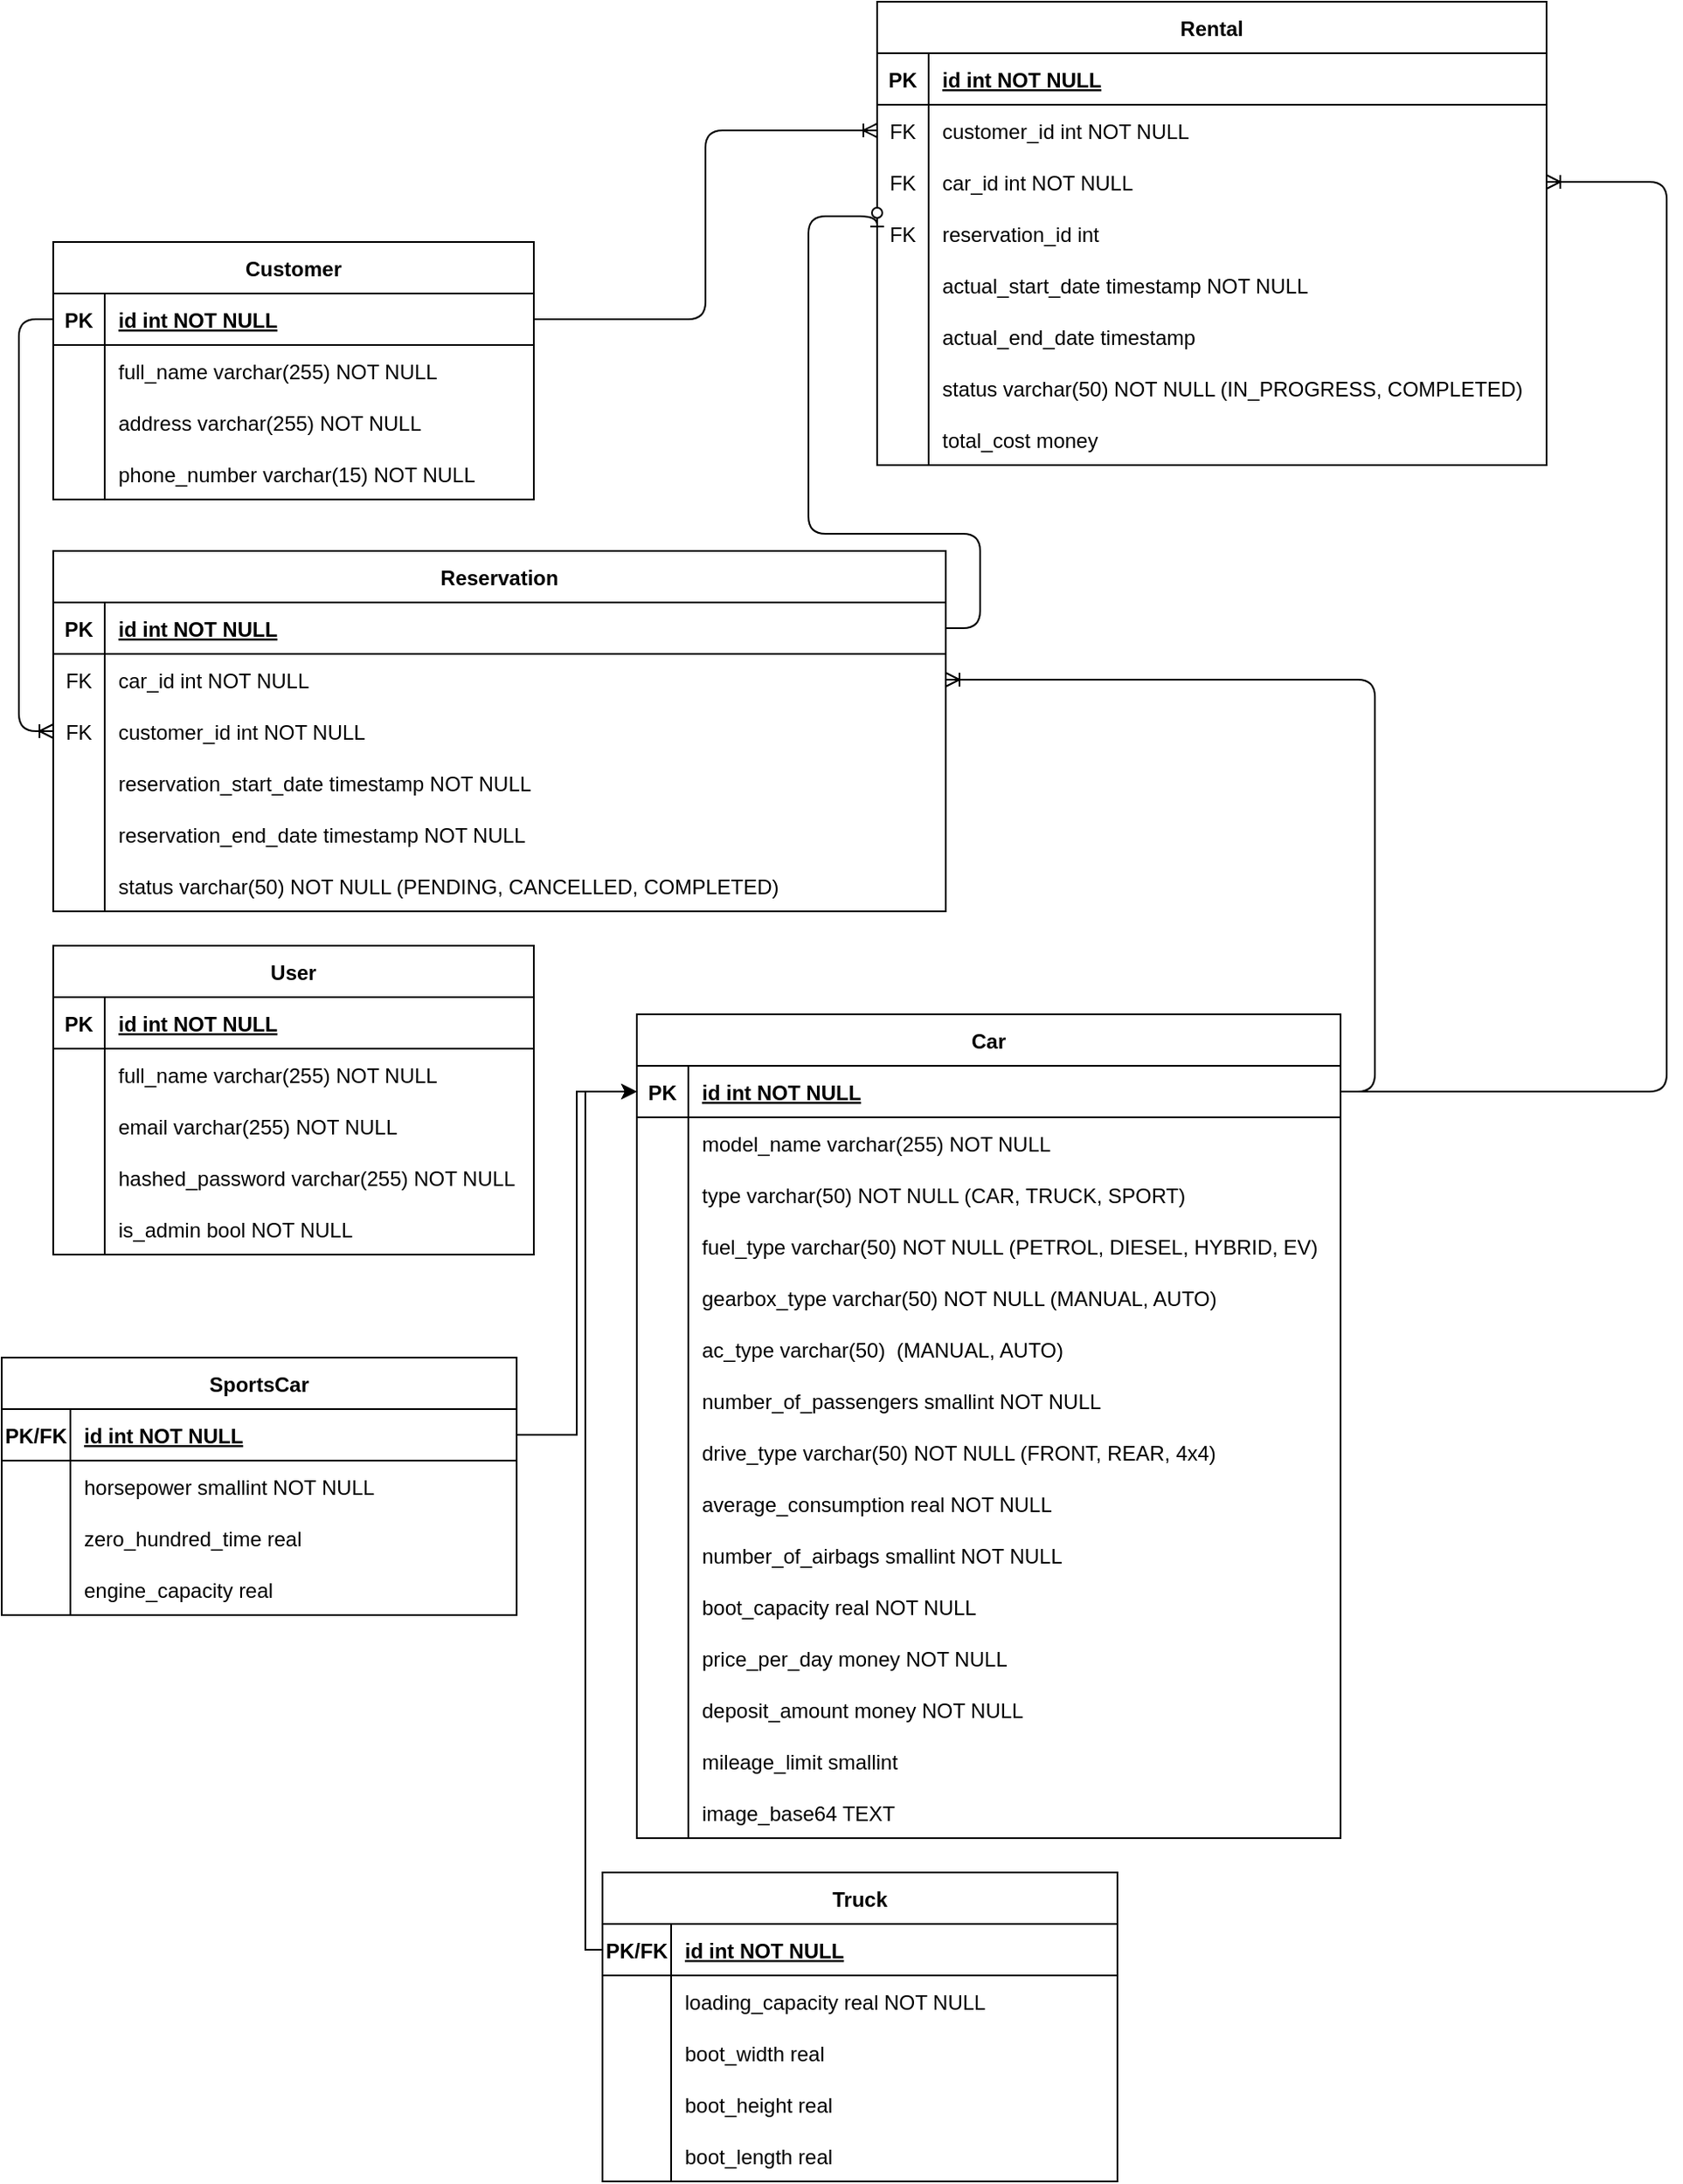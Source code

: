<mxfile version="13.9.9" type="device"><diagram id="R2lEEEUBdFMjLlhIrx00" name="Page-1"><mxGraphModel dx="1422" dy="1979" grid="1" gridSize="10" guides="1" tooltips="1" connect="1" arrows="1" fold="1" page="1" pageScale="1" pageWidth="850" pageHeight="1100" math="0" shadow="0" extFonts="Permanent Marker^https://fonts.googleapis.com/css?family=Permanent+Marker"><root><mxCell id="0"/><mxCell id="1" parent="0"/><mxCell id="C-vyLk0tnHw3VtMMgP7b-2" value="Car" style="shape=table;startSize=30;container=1;collapsible=1;childLayout=tableLayout;fixedRows=1;rowLines=0;fontStyle=1;align=center;resizeLast=1;" parent="1" vertex="1"><mxGeometry x="380" y="80" width="410" height="480" as="geometry"/></mxCell><mxCell id="C-vyLk0tnHw3VtMMgP7b-3" value="" style="shape=partialRectangle;collapsible=0;dropTarget=0;pointerEvents=0;fillColor=none;points=[[0,0.5],[1,0.5]];portConstraint=eastwest;top=0;left=0;right=0;bottom=1;" parent="C-vyLk0tnHw3VtMMgP7b-2" vertex="1"><mxGeometry y="30" width="410" height="30" as="geometry"/></mxCell><mxCell id="C-vyLk0tnHw3VtMMgP7b-4" value="PK" style="shape=partialRectangle;overflow=hidden;connectable=0;fillColor=none;top=0;left=0;bottom=0;right=0;fontStyle=1;" parent="C-vyLk0tnHw3VtMMgP7b-3" vertex="1"><mxGeometry width="30" height="30" as="geometry"/></mxCell><mxCell id="C-vyLk0tnHw3VtMMgP7b-5" value="id int NOT NULL " style="shape=partialRectangle;overflow=hidden;connectable=0;fillColor=none;top=0;left=0;bottom=0;right=0;align=left;spacingLeft=6;fontStyle=5;" parent="C-vyLk0tnHw3VtMMgP7b-3" vertex="1"><mxGeometry x="30" width="380" height="30" as="geometry"/></mxCell><mxCell id="C-vyLk0tnHw3VtMMgP7b-9" value="" style="shape=partialRectangle;collapsible=0;dropTarget=0;pointerEvents=0;fillColor=none;points=[[0,0.5],[1,0.5]];portConstraint=eastwest;top=0;left=0;right=0;bottom=0;" parent="C-vyLk0tnHw3VtMMgP7b-2" vertex="1"><mxGeometry y="60" width="410" height="30" as="geometry"/></mxCell><mxCell id="C-vyLk0tnHw3VtMMgP7b-10" value="" style="shape=partialRectangle;overflow=hidden;connectable=0;fillColor=none;top=0;left=0;bottom=0;right=0;" parent="C-vyLk0tnHw3VtMMgP7b-9" vertex="1"><mxGeometry width="30" height="30" as="geometry"/></mxCell><mxCell id="C-vyLk0tnHw3VtMMgP7b-11" value="model_name varchar(255) NOT NULL" style="shape=partialRectangle;overflow=hidden;connectable=0;fillColor=none;top=0;left=0;bottom=0;right=0;align=left;spacingLeft=6;" parent="C-vyLk0tnHw3VtMMgP7b-9" vertex="1"><mxGeometry x="30" width="380" height="30" as="geometry"/></mxCell><mxCell id="f2-Ji5tNyEcCbDbgdAHN-10" value="" style="shape=partialRectangle;collapsible=0;dropTarget=0;pointerEvents=0;fillColor=none;points=[[0,0.5],[1,0.5]];portConstraint=eastwest;top=0;left=0;right=0;bottom=0;" vertex="1" parent="C-vyLk0tnHw3VtMMgP7b-2"><mxGeometry y="90" width="410" height="30" as="geometry"/></mxCell><mxCell id="f2-Ji5tNyEcCbDbgdAHN-11" value="" style="shape=partialRectangle;overflow=hidden;connectable=0;fillColor=none;top=0;left=0;bottom=0;right=0;" vertex="1" parent="f2-Ji5tNyEcCbDbgdAHN-10"><mxGeometry width="30" height="30" as="geometry"/></mxCell><mxCell id="f2-Ji5tNyEcCbDbgdAHN-12" value="type varchar(50) NOT NULL (CAR, TRUCK, SPORT)" style="shape=partialRectangle;overflow=hidden;connectable=0;fillColor=none;top=0;left=0;bottom=0;right=0;align=left;spacingLeft=6;" vertex="1" parent="f2-Ji5tNyEcCbDbgdAHN-10"><mxGeometry x="30" width="380" height="30" as="geometry"/></mxCell><mxCell id="f2-Ji5tNyEcCbDbgdAHN-13" value="" style="shape=partialRectangle;collapsible=0;dropTarget=0;pointerEvents=0;fillColor=none;points=[[0,0.5],[1,0.5]];portConstraint=eastwest;top=0;left=0;right=0;bottom=0;" vertex="1" parent="C-vyLk0tnHw3VtMMgP7b-2"><mxGeometry y="120" width="410" height="30" as="geometry"/></mxCell><mxCell id="f2-Ji5tNyEcCbDbgdAHN-14" value="" style="shape=partialRectangle;overflow=hidden;connectable=0;fillColor=none;top=0;left=0;bottom=0;right=0;" vertex="1" parent="f2-Ji5tNyEcCbDbgdAHN-13"><mxGeometry width="30" height="30" as="geometry"/></mxCell><mxCell id="f2-Ji5tNyEcCbDbgdAHN-15" value="fuel_type varchar(50) NOT NULL (PETROL, DIESEL, HYBRID, EV)" style="shape=partialRectangle;overflow=hidden;connectable=0;fillColor=none;top=0;left=0;bottom=0;right=0;align=left;spacingLeft=6;" vertex="1" parent="f2-Ji5tNyEcCbDbgdAHN-13"><mxGeometry x="30" width="380" height="30" as="geometry"/></mxCell><mxCell id="f2-Ji5tNyEcCbDbgdAHN-16" value="" style="shape=partialRectangle;collapsible=0;dropTarget=0;pointerEvents=0;fillColor=none;points=[[0,0.5],[1,0.5]];portConstraint=eastwest;top=0;left=0;right=0;bottom=0;" vertex="1" parent="C-vyLk0tnHw3VtMMgP7b-2"><mxGeometry y="150" width="410" height="30" as="geometry"/></mxCell><mxCell id="f2-Ji5tNyEcCbDbgdAHN-17" value="" style="shape=partialRectangle;overflow=hidden;connectable=0;fillColor=none;top=0;left=0;bottom=0;right=0;" vertex="1" parent="f2-Ji5tNyEcCbDbgdAHN-16"><mxGeometry width="30" height="30" as="geometry"/></mxCell><mxCell id="f2-Ji5tNyEcCbDbgdAHN-18" value="gearbox_type varchar(50) NOT NULL (MANUAL, AUTO)" style="shape=partialRectangle;overflow=hidden;connectable=0;fillColor=none;top=0;left=0;bottom=0;right=0;align=left;spacingLeft=6;" vertex="1" parent="f2-Ji5tNyEcCbDbgdAHN-16"><mxGeometry x="30" width="380" height="30" as="geometry"/></mxCell><mxCell id="f2-Ji5tNyEcCbDbgdAHN-22" value="" style="shape=partialRectangle;collapsible=0;dropTarget=0;pointerEvents=0;fillColor=none;points=[[0,0.5],[1,0.5]];portConstraint=eastwest;top=0;left=0;right=0;bottom=0;" vertex="1" parent="C-vyLk0tnHw3VtMMgP7b-2"><mxGeometry y="180" width="410" height="30" as="geometry"/></mxCell><mxCell id="f2-Ji5tNyEcCbDbgdAHN-23" value="" style="shape=partialRectangle;overflow=hidden;connectable=0;fillColor=none;top=0;left=0;bottom=0;right=0;" vertex="1" parent="f2-Ji5tNyEcCbDbgdAHN-22"><mxGeometry width="30" height="30" as="geometry"/></mxCell><mxCell id="f2-Ji5tNyEcCbDbgdAHN-24" value="ac_type varchar(50)  (MANUAL, AUTO)" style="shape=partialRectangle;overflow=hidden;connectable=0;fillColor=none;top=0;left=0;bottom=0;right=0;align=left;spacingLeft=6;" vertex="1" parent="f2-Ji5tNyEcCbDbgdAHN-22"><mxGeometry x="30" width="380" height="30" as="geometry"/></mxCell><mxCell id="f2-Ji5tNyEcCbDbgdAHN-25" value="" style="shape=partialRectangle;collapsible=0;dropTarget=0;pointerEvents=0;fillColor=none;points=[[0,0.5],[1,0.5]];portConstraint=eastwest;top=0;left=0;right=0;bottom=0;" vertex="1" parent="C-vyLk0tnHw3VtMMgP7b-2"><mxGeometry y="210" width="410" height="30" as="geometry"/></mxCell><mxCell id="f2-Ji5tNyEcCbDbgdAHN-26" value="" style="shape=partialRectangle;overflow=hidden;connectable=0;fillColor=none;top=0;left=0;bottom=0;right=0;" vertex="1" parent="f2-Ji5tNyEcCbDbgdAHN-25"><mxGeometry width="30" height="30" as="geometry"/></mxCell><mxCell id="f2-Ji5tNyEcCbDbgdAHN-27" value="number_of_passengers smallint NOT NULL" style="shape=partialRectangle;overflow=hidden;connectable=0;fillColor=none;top=0;left=0;bottom=0;right=0;align=left;spacingLeft=6;" vertex="1" parent="f2-Ji5tNyEcCbDbgdAHN-25"><mxGeometry x="30" width="380" height="30" as="geometry"/></mxCell><mxCell id="f2-Ji5tNyEcCbDbgdAHN-28" value="" style="shape=partialRectangle;collapsible=0;dropTarget=0;pointerEvents=0;fillColor=none;points=[[0,0.5],[1,0.5]];portConstraint=eastwest;top=0;left=0;right=0;bottom=0;" vertex="1" parent="C-vyLk0tnHw3VtMMgP7b-2"><mxGeometry y="240" width="410" height="30" as="geometry"/></mxCell><mxCell id="f2-Ji5tNyEcCbDbgdAHN-29" value="" style="shape=partialRectangle;overflow=hidden;connectable=0;fillColor=none;top=0;left=0;bottom=0;right=0;" vertex="1" parent="f2-Ji5tNyEcCbDbgdAHN-28"><mxGeometry width="30" height="30" as="geometry"/></mxCell><mxCell id="f2-Ji5tNyEcCbDbgdAHN-30" value="drive_type varchar(50) NOT NULL (FRONT, REAR, 4x4) " style="shape=partialRectangle;overflow=hidden;connectable=0;fillColor=none;top=0;left=0;bottom=0;right=0;align=left;spacingLeft=6;" vertex="1" parent="f2-Ji5tNyEcCbDbgdAHN-28"><mxGeometry x="30" width="380" height="30" as="geometry"/></mxCell><mxCell id="f2-Ji5tNyEcCbDbgdAHN-31" value="" style="shape=partialRectangle;collapsible=0;dropTarget=0;pointerEvents=0;fillColor=none;points=[[0,0.5],[1,0.5]];portConstraint=eastwest;top=0;left=0;right=0;bottom=0;" vertex="1" parent="C-vyLk0tnHw3VtMMgP7b-2"><mxGeometry y="270" width="410" height="30" as="geometry"/></mxCell><mxCell id="f2-Ji5tNyEcCbDbgdAHN-32" value="" style="shape=partialRectangle;overflow=hidden;connectable=0;fillColor=none;top=0;left=0;bottom=0;right=0;" vertex="1" parent="f2-Ji5tNyEcCbDbgdAHN-31"><mxGeometry width="30" height="30" as="geometry"/></mxCell><mxCell id="f2-Ji5tNyEcCbDbgdAHN-33" value="average_consumption real NOT NULL" style="shape=partialRectangle;overflow=hidden;connectable=0;fillColor=none;top=0;left=0;bottom=0;right=0;align=left;spacingLeft=6;" vertex="1" parent="f2-Ji5tNyEcCbDbgdAHN-31"><mxGeometry x="30" width="380" height="30" as="geometry"/></mxCell><mxCell id="f2-Ji5tNyEcCbDbgdAHN-34" value="" style="shape=partialRectangle;collapsible=0;dropTarget=0;pointerEvents=0;fillColor=none;points=[[0,0.5],[1,0.5]];portConstraint=eastwest;top=0;left=0;right=0;bottom=0;" vertex="1" parent="C-vyLk0tnHw3VtMMgP7b-2"><mxGeometry y="300" width="410" height="30" as="geometry"/></mxCell><mxCell id="f2-Ji5tNyEcCbDbgdAHN-35" value="" style="shape=partialRectangle;overflow=hidden;connectable=0;fillColor=none;top=0;left=0;bottom=0;right=0;" vertex="1" parent="f2-Ji5tNyEcCbDbgdAHN-34"><mxGeometry width="30" height="30" as="geometry"/></mxCell><mxCell id="f2-Ji5tNyEcCbDbgdAHN-36" value="number_of_airbags smallint NOT NULL" style="shape=partialRectangle;overflow=hidden;connectable=0;fillColor=none;top=0;left=0;bottom=0;right=0;align=left;spacingLeft=6;" vertex="1" parent="f2-Ji5tNyEcCbDbgdAHN-34"><mxGeometry x="30" width="380" height="30" as="geometry"/></mxCell><mxCell id="f2-Ji5tNyEcCbDbgdAHN-37" value="" style="shape=partialRectangle;collapsible=0;dropTarget=0;pointerEvents=0;fillColor=none;points=[[0,0.5],[1,0.5]];portConstraint=eastwest;top=0;left=0;right=0;bottom=0;" vertex="1" parent="C-vyLk0tnHw3VtMMgP7b-2"><mxGeometry y="330" width="410" height="30" as="geometry"/></mxCell><mxCell id="f2-Ji5tNyEcCbDbgdAHN-38" value="" style="shape=partialRectangle;overflow=hidden;connectable=0;fillColor=none;top=0;left=0;bottom=0;right=0;" vertex="1" parent="f2-Ji5tNyEcCbDbgdAHN-37"><mxGeometry width="30" height="30" as="geometry"/></mxCell><mxCell id="f2-Ji5tNyEcCbDbgdAHN-39" value="boot_capacity real NOT NULL" style="shape=partialRectangle;overflow=hidden;connectable=0;fillColor=none;top=0;left=0;bottom=0;right=0;align=left;spacingLeft=6;" vertex="1" parent="f2-Ji5tNyEcCbDbgdAHN-37"><mxGeometry x="30" width="380" height="30" as="geometry"/></mxCell><mxCell id="f2-Ji5tNyEcCbDbgdAHN-40" value="" style="shape=partialRectangle;collapsible=0;dropTarget=0;pointerEvents=0;fillColor=none;points=[[0,0.5],[1,0.5]];portConstraint=eastwest;top=0;left=0;right=0;bottom=0;" vertex="1" parent="C-vyLk0tnHw3VtMMgP7b-2"><mxGeometry y="360" width="410" height="30" as="geometry"/></mxCell><mxCell id="f2-Ji5tNyEcCbDbgdAHN-41" value="" style="shape=partialRectangle;overflow=hidden;connectable=0;fillColor=none;top=0;left=0;bottom=0;right=0;" vertex="1" parent="f2-Ji5tNyEcCbDbgdAHN-40"><mxGeometry width="30" height="30" as="geometry"/></mxCell><mxCell id="f2-Ji5tNyEcCbDbgdAHN-42" value="price_per_day money NOT NULL" style="shape=partialRectangle;overflow=hidden;connectable=0;fillColor=none;top=0;left=0;bottom=0;right=0;align=left;spacingLeft=6;" vertex="1" parent="f2-Ji5tNyEcCbDbgdAHN-40"><mxGeometry x="30" width="380" height="30" as="geometry"/></mxCell><mxCell id="f2-Ji5tNyEcCbDbgdAHN-43" value="" style="shape=partialRectangle;collapsible=0;dropTarget=0;pointerEvents=0;fillColor=none;points=[[0,0.5],[1,0.5]];portConstraint=eastwest;top=0;left=0;right=0;bottom=0;" vertex="1" parent="C-vyLk0tnHw3VtMMgP7b-2"><mxGeometry y="390" width="410" height="30" as="geometry"/></mxCell><mxCell id="f2-Ji5tNyEcCbDbgdAHN-44" value="" style="shape=partialRectangle;overflow=hidden;connectable=0;fillColor=none;top=0;left=0;bottom=0;right=0;" vertex="1" parent="f2-Ji5tNyEcCbDbgdAHN-43"><mxGeometry width="30" height="30" as="geometry"/></mxCell><mxCell id="f2-Ji5tNyEcCbDbgdAHN-45" value="deposit_amount money NOT NULL" style="shape=partialRectangle;overflow=hidden;connectable=0;fillColor=none;top=0;left=0;bottom=0;right=0;align=left;spacingLeft=6;" vertex="1" parent="f2-Ji5tNyEcCbDbgdAHN-43"><mxGeometry x="30" width="380" height="30" as="geometry"/></mxCell><mxCell id="f2-Ji5tNyEcCbDbgdAHN-46" value="" style="shape=partialRectangle;collapsible=0;dropTarget=0;pointerEvents=0;fillColor=none;points=[[0,0.5],[1,0.5]];portConstraint=eastwest;top=0;left=0;right=0;bottom=0;" vertex="1" parent="C-vyLk0tnHw3VtMMgP7b-2"><mxGeometry y="420" width="410" height="30" as="geometry"/></mxCell><mxCell id="f2-Ji5tNyEcCbDbgdAHN-47" value="" style="shape=partialRectangle;overflow=hidden;connectable=0;fillColor=none;top=0;left=0;bottom=0;right=0;" vertex="1" parent="f2-Ji5tNyEcCbDbgdAHN-46"><mxGeometry width="30" height="30" as="geometry"/></mxCell><mxCell id="f2-Ji5tNyEcCbDbgdAHN-48" value="mileage_limit smallint" style="shape=partialRectangle;overflow=hidden;connectable=0;fillColor=none;top=0;left=0;bottom=0;right=0;align=left;spacingLeft=6;" vertex="1" parent="f2-Ji5tNyEcCbDbgdAHN-46"><mxGeometry x="30" width="380" height="30" as="geometry"/></mxCell><mxCell id="f2-Ji5tNyEcCbDbgdAHN-49" value="" style="shape=partialRectangle;collapsible=0;dropTarget=0;pointerEvents=0;fillColor=none;points=[[0,0.5],[1,0.5]];portConstraint=eastwest;top=0;left=0;right=0;bottom=0;" vertex="1" parent="C-vyLk0tnHw3VtMMgP7b-2"><mxGeometry y="450" width="410" height="30" as="geometry"/></mxCell><mxCell id="f2-Ji5tNyEcCbDbgdAHN-50" value="" style="shape=partialRectangle;overflow=hidden;connectable=0;fillColor=none;top=0;left=0;bottom=0;right=0;" vertex="1" parent="f2-Ji5tNyEcCbDbgdAHN-49"><mxGeometry width="30" height="30" as="geometry"/></mxCell><mxCell id="f2-Ji5tNyEcCbDbgdAHN-51" value="image_base64 TEXT" style="shape=partialRectangle;overflow=hidden;connectable=0;fillColor=none;top=0;left=0;bottom=0;right=0;align=left;spacingLeft=6;" vertex="1" parent="f2-Ji5tNyEcCbDbgdAHN-49"><mxGeometry x="30" width="380" height="30" as="geometry"/></mxCell><mxCell id="C-vyLk0tnHw3VtMMgP7b-23" value="User" style="shape=table;startSize=30;container=1;collapsible=1;childLayout=tableLayout;fixedRows=1;rowLines=0;fontStyle=1;align=center;resizeLast=1;" parent="1" vertex="1"><mxGeometry x="40" y="40" width="280" height="180" as="geometry"/></mxCell><mxCell id="C-vyLk0tnHw3VtMMgP7b-24" value="" style="shape=partialRectangle;collapsible=0;dropTarget=0;pointerEvents=0;fillColor=none;points=[[0,0.5],[1,0.5]];portConstraint=eastwest;top=0;left=0;right=0;bottom=1;" parent="C-vyLk0tnHw3VtMMgP7b-23" vertex="1"><mxGeometry y="30" width="280" height="30" as="geometry"/></mxCell><mxCell id="C-vyLk0tnHw3VtMMgP7b-25" value="PK" style="shape=partialRectangle;overflow=hidden;connectable=0;fillColor=none;top=0;left=0;bottom=0;right=0;fontStyle=1;" parent="C-vyLk0tnHw3VtMMgP7b-24" vertex="1"><mxGeometry width="30" height="30" as="geometry"/></mxCell><mxCell id="C-vyLk0tnHw3VtMMgP7b-26" value="id int NOT NULL " style="shape=partialRectangle;overflow=hidden;connectable=0;fillColor=none;top=0;left=0;bottom=0;right=0;align=left;spacingLeft=6;fontStyle=5;" parent="C-vyLk0tnHw3VtMMgP7b-24" vertex="1"><mxGeometry x="30" width="250" height="30" as="geometry"/></mxCell><mxCell id="C-vyLk0tnHw3VtMMgP7b-27" value="" style="shape=partialRectangle;collapsible=0;dropTarget=0;pointerEvents=0;fillColor=none;points=[[0,0.5],[1,0.5]];portConstraint=eastwest;top=0;left=0;right=0;bottom=0;" parent="C-vyLk0tnHw3VtMMgP7b-23" vertex="1"><mxGeometry y="60" width="280" height="30" as="geometry"/></mxCell><mxCell id="C-vyLk0tnHw3VtMMgP7b-28" value="" style="shape=partialRectangle;overflow=hidden;connectable=0;fillColor=none;top=0;left=0;bottom=0;right=0;" parent="C-vyLk0tnHw3VtMMgP7b-27" vertex="1"><mxGeometry width="30" height="30" as="geometry"/></mxCell><mxCell id="C-vyLk0tnHw3VtMMgP7b-29" value="full_name varchar(255) NOT NULL" style="shape=partialRectangle;overflow=hidden;connectable=0;fillColor=none;top=0;left=0;bottom=0;right=0;align=left;spacingLeft=6;" parent="C-vyLk0tnHw3VtMMgP7b-27" vertex="1"><mxGeometry x="30" width="250" height="30" as="geometry"/></mxCell><mxCell id="f2-Ji5tNyEcCbDbgdAHN-1" value="" style="shape=partialRectangle;collapsible=0;dropTarget=0;pointerEvents=0;fillColor=none;points=[[0,0.5],[1,0.5]];portConstraint=eastwest;top=0;left=0;right=0;bottom=0;" vertex="1" parent="C-vyLk0tnHw3VtMMgP7b-23"><mxGeometry y="90" width="280" height="30" as="geometry"/></mxCell><mxCell id="f2-Ji5tNyEcCbDbgdAHN-2" value="" style="shape=partialRectangle;overflow=hidden;connectable=0;fillColor=none;top=0;left=0;bottom=0;right=0;" vertex="1" parent="f2-Ji5tNyEcCbDbgdAHN-1"><mxGeometry width="30" height="30" as="geometry"/></mxCell><mxCell id="f2-Ji5tNyEcCbDbgdAHN-3" value="email varchar(255) NOT NULL" style="shape=partialRectangle;overflow=hidden;connectable=0;fillColor=none;top=0;left=0;bottom=0;right=0;align=left;spacingLeft=6;" vertex="1" parent="f2-Ji5tNyEcCbDbgdAHN-1"><mxGeometry x="30" width="250" height="30" as="geometry"/></mxCell><mxCell id="f2-Ji5tNyEcCbDbgdAHN-4" value="" style="shape=partialRectangle;collapsible=0;dropTarget=0;pointerEvents=0;fillColor=none;points=[[0,0.5],[1,0.5]];portConstraint=eastwest;top=0;left=0;right=0;bottom=0;" vertex="1" parent="C-vyLk0tnHw3VtMMgP7b-23"><mxGeometry y="120" width="280" height="30" as="geometry"/></mxCell><mxCell id="f2-Ji5tNyEcCbDbgdAHN-5" value="" style="shape=partialRectangle;overflow=hidden;connectable=0;fillColor=none;top=0;left=0;bottom=0;right=0;" vertex="1" parent="f2-Ji5tNyEcCbDbgdAHN-4"><mxGeometry width="30" height="30" as="geometry"/></mxCell><mxCell id="f2-Ji5tNyEcCbDbgdAHN-6" value="hashed_password varchar(255) NOT NULL" style="shape=partialRectangle;overflow=hidden;connectable=0;fillColor=none;top=0;left=0;bottom=0;right=0;align=left;spacingLeft=6;" vertex="1" parent="f2-Ji5tNyEcCbDbgdAHN-4"><mxGeometry x="30" width="250" height="30" as="geometry"/></mxCell><mxCell id="f2-Ji5tNyEcCbDbgdAHN-7" value="" style="shape=partialRectangle;collapsible=0;dropTarget=0;pointerEvents=0;fillColor=none;points=[[0,0.5],[1,0.5]];portConstraint=eastwest;top=0;left=0;right=0;bottom=0;" vertex="1" parent="C-vyLk0tnHw3VtMMgP7b-23"><mxGeometry y="150" width="280" height="30" as="geometry"/></mxCell><mxCell id="f2-Ji5tNyEcCbDbgdAHN-8" value="" style="shape=partialRectangle;overflow=hidden;connectable=0;fillColor=none;top=0;left=0;bottom=0;right=0;" vertex="1" parent="f2-Ji5tNyEcCbDbgdAHN-7"><mxGeometry width="30" height="30" as="geometry"/></mxCell><mxCell id="f2-Ji5tNyEcCbDbgdAHN-9" value="is_admin bool NOT NULL" style="shape=partialRectangle;overflow=hidden;connectable=0;fillColor=none;top=0;left=0;bottom=0;right=0;align=left;spacingLeft=6;" vertex="1" parent="f2-Ji5tNyEcCbDbgdAHN-7"><mxGeometry x="30" width="250" height="30" as="geometry"/></mxCell><mxCell id="f2-Ji5tNyEcCbDbgdAHN-55" value="Truck" style="shape=table;startSize=30;container=1;collapsible=1;childLayout=tableLayout;fixedRows=1;rowLines=0;fontStyle=1;align=center;resizeLast=1;" vertex="1" parent="1"><mxGeometry x="360" y="580" width="300" height="180" as="geometry"/></mxCell><mxCell id="f2-Ji5tNyEcCbDbgdAHN-56" value="" style="shape=partialRectangle;collapsible=0;dropTarget=0;pointerEvents=0;fillColor=none;points=[[0,0.5],[1,0.5]];portConstraint=eastwest;top=0;left=0;right=0;bottom=1;" vertex="1" parent="f2-Ji5tNyEcCbDbgdAHN-55"><mxGeometry y="30" width="300" height="30" as="geometry"/></mxCell><mxCell id="f2-Ji5tNyEcCbDbgdAHN-57" value="PK/FK" style="shape=partialRectangle;overflow=hidden;connectable=0;fillColor=none;top=0;left=0;bottom=0;right=0;fontStyle=1;" vertex="1" parent="f2-Ji5tNyEcCbDbgdAHN-56"><mxGeometry width="40" height="30" as="geometry"/></mxCell><mxCell id="f2-Ji5tNyEcCbDbgdAHN-58" value="id int NOT NULL " style="shape=partialRectangle;overflow=hidden;connectable=0;fillColor=none;top=0;left=0;bottom=0;right=0;align=left;spacingLeft=6;fontStyle=5;" vertex="1" parent="f2-Ji5tNyEcCbDbgdAHN-56"><mxGeometry x="40" width="260" height="30" as="geometry"/></mxCell><mxCell id="f2-Ji5tNyEcCbDbgdAHN-59" value="" style="shape=partialRectangle;collapsible=0;dropTarget=0;pointerEvents=0;fillColor=none;points=[[0,0.5],[1,0.5]];portConstraint=eastwest;top=0;left=0;right=0;bottom=0;" vertex="1" parent="f2-Ji5tNyEcCbDbgdAHN-55"><mxGeometry y="60" width="300" height="30" as="geometry"/></mxCell><mxCell id="f2-Ji5tNyEcCbDbgdAHN-60" value="" style="shape=partialRectangle;overflow=hidden;connectable=0;fillColor=none;top=0;left=0;bottom=0;right=0;" vertex="1" parent="f2-Ji5tNyEcCbDbgdAHN-59"><mxGeometry width="40" height="30" as="geometry"/></mxCell><mxCell id="f2-Ji5tNyEcCbDbgdAHN-61" value="" style="shape=partialRectangle;overflow=hidden;connectable=0;fillColor=none;top=0;left=0;bottom=0;right=0;align=left;spacingLeft=6;" vertex="1" parent="f2-Ji5tNyEcCbDbgdAHN-59"><mxGeometry x="40" width="260" height="30" as="geometry"/></mxCell><mxCell id="f2-Ji5tNyEcCbDbgdAHN-62" value="" style="shape=partialRectangle;collapsible=0;dropTarget=0;pointerEvents=0;fillColor=none;points=[[0,0.5],[1,0.5]];portConstraint=eastwest;top=0;left=0;right=0;bottom=0;" vertex="1" parent="f2-Ji5tNyEcCbDbgdAHN-55"><mxGeometry y="90" width="300" height="30" as="geometry"/></mxCell><mxCell id="f2-Ji5tNyEcCbDbgdAHN-63" value="" style="shape=partialRectangle;overflow=hidden;connectable=0;fillColor=none;top=0;left=0;bottom=0;right=0;" vertex="1" parent="f2-Ji5tNyEcCbDbgdAHN-62"><mxGeometry width="40" height="30" as="geometry"/></mxCell><mxCell id="f2-Ji5tNyEcCbDbgdAHN-64" value="boot_width real" style="shape=partialRectangle;overflow=hidden;connectable=0;fillColor=none;top=0;left=0;bottom=0;right=0;align=left;spacingLeft=6;" vertex="1" parent="f2-Ji5tNyEcCbDbgdAHN-62"><mxGeometry x="40" width="260" height="30" as="geometry"/></mxCell><mxCell id="f2-Ji5tNyEcCbDbgdAHN-65" value="" style="shape=partialRectangle;collapsible=0;dropTarget=0;pointerEvents=0;fillColor=none;points=[[0,0.5],[1,0.5]];portConstraint=eastwest;top=0;left=0;right=0;bottom=0;" vertex="1" parent="f2-Ji5tNyEcCbDbgdAHN-55"><mxGeometry y="120" width="300" height="30" as="geometry"/></mxCell><mxCell id="f2-Ji5tNyEcCbDbgdAHN-66" value="" style="shape=partialRectangle;overflow=hidden;connectable=0;fillColor=none;top=0;left=0;bottom=0;right=0;" vertex="1" parent="f2-Ji5tNyEcCbDbgdAHN-65"><mxGeometry width="40" height="30" as="geometry"/></mxCell><mxCell id="f2-Ji5tNyEcCbDbgdAHN-67" value="boot_height real" style="shape=partialRectangle;overflow=hidden;connectable=0;fillColor=none;top=0;left=0;bottom=0;right=0;align=left;spacingLeft=6;" vertex="1" parent="f2-Ji5tNyEcCbDbgdAHN-65"><mxGeometry x="40" width="260" height="30" as="geometry"/></mxCell><mxCell id="f2-Ji5tNyEcCbDbgdAHN-68" value="" style="shape=partialRectangle;collapsible=0;dropTarget=0;pointerEvents=0;fillColor=none;points=[[0,0.5],[1,0.5]];portConstraint=eastwest;top=0;left=0;right=0;bottom=0;" vertex="1" parent="f2-Ji5tNyEcCbDbgdAHN-55"><mxGeometry y="150" width="300" height="30" as="geometry"/></mxCell><mxCell id="f2-Ji5tNyEcCbDbgdAHN-69" value="" style="shape=partialRectangle;overflow=hidden;connectable=0;fillColor=none;top=0;left=0;bottom=0;right=0;" vertex="1" parent="f2-Ji5tNyEcCbDbgdAHN-68"><mxGeometry width="40" height="30" as="geometry"/></mxCell><mxCell id="f2-Ji5tNyEcCbDbgdAHN-70" value="boot_length real" style="shape=partialRectangle;overflow=hidden;connectable=0;fillColor=none;top=0;left=0;bottom=0;right=0;align=left;spacingLeft=6;" vertex="1" parent="f2-Ji5tNyEcCbDbgdAHN-68"><mxGeometry x="40" width="260" height="30" as="geometry"/></mxCell><mxCell id="f2-Ji5tNyEcCbDbgdAHN-71" value="loading_capacity real NOT NULL" style="shape=partialRectangle;overflow=hidden;connectable=0;fillColor=none;top=0;left=0;bottom=0;right=0;align=left;spacingLeft=6;" vertex="1" parent="1"><mxGeometry x="400" y="640" width="260" height="30" as="geometry"/></mxCell><mxCell id="f2-Ji5tNyEcCbDbgdAHN-72" style="rounded=0;orthogonalLoop=1;jettySize=auto;html=1;entryX=0;entryY=0.5;entryDx=0;entryDy=0;edgeStyle=elbowEdgeStyle;" edge="1" parent="1" source="f2-Ji5tNyEcCbDbgdAHN-56" target="C-vyLk0tnHw3VtMMgP7b-3"><mxGeometry relative="1" as="geometry"><Array as="points"><mxPoint x="350" y="370"/></Array></mxGeometry></mxCell><mxCell id="f2-Ji5tNyEcCbDbgdAHN-73" value="SportsCar" style="shape=table;startSize=30;container=1;collapsible=1;childLayout=tableLayout;fixedRows=1;rowLines=0;fontStyle=1;align=center;resizeLast=1;" vertex="1" parent="1"><mxGeometry x="10" y="280" width="300" height="150" as="geometry"/></mxCell><mxCell id="f2-Ji5tNyEcCbDbgdAHN-74" value="" style="shape=partialRectangle;collapsible=0;dropTarget=0;pointerEvents=0;fillColor=none;points=[[0,0.5],[1,0.5]];portConstraint=eastwest;top=0;left=0;right=0;bottom=1;" vertex="1" parent="f2-Ji5tNyEcCbDbgdAHN-73"><mxGeometry y="30" width="300" height="30" as="geometry"/></mxCell><mxCell id="f2-Ji5tNyEcCbDbgdAHN-75" value="PK/FK" style="shape=partialRectangle;overflow=hidden;connectable=0;fillColor=none;top=0;left=0;bottom=0;right=0;fontStyle=1;" vertex="1" parent="f2-Ji5tNyEcCbDbgdAHN-74"><mxGeometry width="40" height="30" as="geometry"/></mxCell><mxCell id="f2-Ji5tNyEcCbDbgdAHN-76" value="id int NOT NULL " style="shape=partialRectangle;overflow=hidden;connectable=0;fillColor=none;top=0;left=0;bottom=0;right=0;align=left;spacingLeft=6;fontStyle=5;" vertex="1" parent="f2-Ji5tNyEcCbDbgdAHN-74"><mxGeometry x="40" width="260" height="30" as="geometry"/></mxCell><mxCell id="f2-Ji5tNyEcCbDbgdAHN-80" value="" style="shape=partialRectangle;collapsible=0;dropTarget=0;pointerEvents=0;fillColor=none;points=[[0,0.5],[1,0.5]];portConstraint=eastwest;top=0;left=0;right=0;bottom=0;" vertex="1" parent="f2-Ji5tNyEcCbDbgdAHN-73"><mxGeometry y="60" width="300" height="30" as="geometry"/></mxCell><mxCell id="f2-Ji5tNyEcCbDbgdAHN-81" value="" style="shape=partialRectangle;overflow=hidden;connectable=0;fillColor=none;top=0;left=0;bottom=0;right=0;" vertex="1" parent="f2-Ji5tNyEcCbDbgdAHN-80"><mxGeometry width="40" height="30" as="geometry"/></mxCell><mxCell id="f2-Ji5tNyEcCbDbgdAHN-82" value="horsepower smallint NOT NULL" style="shape=partialRectangle;overflow=hidden;connectable=0;fillColor=none;top=0;left=0;bottom=0;right=0;align=left;spacingLeft=6;" vertex="1" parent="f2-Ji5tNyEcCbDbgdAHN-80"><mxGeometry x="40" width="260" height="30" as="geometry"/></mxCell><mxCell id="f2-Ji5tNyEcCbDbgdAHN-86" value="" style="shape=partialRectangle;collapsible=0;dropTarget=0;pointerEvents=0;fillColor=none;points=[[0,0.5],[1,0.5]];portConstraint=eastwest;top=0;left=0;right=0;bottom=0;" vertex="1" parent="f2-Ji5tNyEcCbDbgdAHN-73"><mxGeometry y="90" width="300" height="30" as="geometry"/></mxCell><mxCell id="f2-Ji5tNyEcCbDbgdAHN-87" value="" style="shape=partialRectangle;overflow=hidden;connectable=0;fillColor=none;top=0;left=0;bottom=0;right=0;" vertex="1" parent="f2-Ji5tNyEcCbDbgdAHN-86"><mxGeometry width="40" height="30" as="geometry"/></mxCell><mxCell id="f2-Ji5tNyEcCbDbgdAHN-88" value="zero_hundred_time real" style="shape=partialRectangle;overflow=hidden;connectable=0;fillColor=none;top=0;left=0;bottom=0;right=0;align=left;spacingLeft=6;" vertex="1" parent="f2-Ji5tNyEcCbDbgdAHN-86"><mxGeometry x="40" width="260" height="30" as="geometry"/></mxCell><mxCell id="f2-Ji5tNyEcCbDbgdAHN-90" value="" style="shape=partialRectangle;collapsible=0;dropTarget=0;pointerEvents=0;fillColor=none;points=[[0,0.5],[1,0.5]];portConstraint=eastwest;top=0;left=0;right=0;bottom=0;" vertex="1" parent="f2-Ji5tNyEcCbDbgdAHN-73"><mxGeometry y="120" width="300" height="30" as="geometry"/></mxCell><mxCell id="f2-Ji5tNyEcCbDbgdAHN-91" value="" style="shape=partialRectangle;overflow=hidden;connectable=0;fillColor=none;top=0;left=0;bottom=0;right=0;" vertex="1" parent="f2-Ji5tNyEcCbDbgdAHN-90"><mxGeometry width="40" height="30" as="geometry"/></mxCell><mxCell id="f2-Ji5tNyEcCbDbgdAHN-92" value="engine_capacity real" style="shape=partialRectangle;overflow=hidden;connectable=0;fillColor=none;top=0;left=0;bottom=0;right=0;align=left;spacingLeft=6;" vertex="1" parent="f2-Ji5tNyEcCbDbgdAHN-90"><mxGeometry x="40" width="260" height="30" as="geometry"/></mxCell><mxCell id="f2-Ji5tNyEcCbDbgdAHN-89" style="edgeStyle=elbowEdgeStyle;rounded=0;orthogonalLoop=1;jettySize=auto;html=1;entryX=0;entryY=0.5;entryDx=0;entryDy=0;" edge="1" parent="1" source="f2-Ji5tNyEcCbDbgdAHN-74" target="C-vyLk0tnHw3VtMMgP7b-3"><mxGeometry relative="1" as="geometry"/></mxCell><mxCell id="f2-Ji5tNyEcCbDbgdAHN-93" value="Reservation" style="shape=table;startSize=30;container=1;collapsible=1;childLayout=tableLayout;fixedRows=1;rowLines=0;fontStyle=1;align=center;resizeLast=1;" vertex="1" parent="1"><mxGeometry x="40" y="-190" width="520" height="210" as="geometry"/></mxCell><mxCell id="f2-Ji5tNyEcCbDbgdAHN-94" value="" style="shape=partialRectangle;collapsible=0;dropTarget=0;pointerEvents=0;fillColor=none;points=[[0,0.5],[1,0.5]];portConstraint=eastwest;top=0;left=0;right=0;bottom=1;" vertex="1" parent="f2-Ji5tNyEcCbDbgdAHN-93"><mxGeometry y="30" width="520" height="30" as="geometry"/></mxCell><mxCell id="f2-Ji5tNyEcCbDbgdAHN-95" value="PK" style="shape=partialRectangle;overflow=hidden;connectable=0;fillColor=none;top=0;left=0;bottom=0;right=0;fontStyle=1;" vertex="1" parent="f2-Ji5tNyEcCbDbgdAHN-94"><mxGeometry width="30" height="30" as="geometry"/></mxCell><mxCell id="f2-Ji5tNyEcCbDbgdAHN-96" value="id int NOT NULL " style="shape=partialRectangle;overflow=hidden;connectable=0;fillColor=none;top=0;left=0;bottom=0;right=0;align=left;spacingLeft=6;fontStyle=5;" vertex="1" parent="f2-Ji5tNyEcCbDbgdAHN-94"><mxGeometry x="30" width="490" height="30" as="geometry"/></mxCell><mxCell id="f2-Ji5tNyEcCbDbgdAHN-100" value="" style="shape=partialRectangle;collapsible=0;dropTarget=0;pointerEvents=0;fillColor=none;points=[[0,0.5],[1,0.5]];portConstraint=eastwest;top=0;left=0;right=0;bottom=0;" vertex="1" parent="f2-Ji5tNyEcCbDbgdAHN-93"><mxGeometry y="60" width="520" height="30" as="geometry"/></mxCell><mxCell id="f2-Ji5tNyEcCbDbgdAHN-101" value="FK" style="shape=partialRectangle;overflow=hidden;connectable=0;fillColor=none;top=0;left=0;bottom=0;right=0;" vertex="1" parent="f2-Ji5tNyEcCbDbgdAHN-100"><mxGeometry width="30" height="30" as="geometry"/></mxCell><mxCell id="f2-Ji5tNyEcCbDbgdAHN-102" value="car_id int NOT NULL" style="shape=partialRectangle;overflow=hidden;connectable=0;fillColor=none;top=0;left=0;bottom=0;right=0;align=left;spacingLeft=6;" vertex="1" parent="f2-Ji5tNyEcCbDbgdAHN-100"><mxGeometry x="30" width="490" height="30" as="geometry"/></mxCell><mxCell id="f2-Ji5tNyEcCbDbgdAHN-134" value="" style="shape=partialRectangle;collapsible=0;dropTarget=0;pointerEvents=0;fillColor=none;points=[[0,0.5],[1,0.5]];portConstraint=eastwest;top=0;left=0;right=0;bottom=0;" vertex="1" parent="f2-Ji5tNyEcCbDbgdAHN-93"><mxGeometry y="90" width="520" height="30" as="geometry"/></mxCell><mxCell id="f2-Ji5tNyEcCbDbgdAHN-135" value="FK" style="shape=partialRectangle;overflow=hidden;connectable=0;fillColor=none;top=0;left=0;bottom=0;right=0;" vertex="1" parent="f2-Ji5tNyEcCbDbgdAHN-134"><mxGeometry width="30" height="30" as="geometry"/></mxCell><mxCell id="f2-Ji5tNyEcCbDbgdAHN-136" value="customer_id int NOT NULL" style="shape=partialRectangle;overflow=hidden;connectable=0;fillColor=none;top=0;left=0;bottom=0;right=0;align=left;spacingLeft=6;" vertex="1" parent="f2-Ji5tNyEcCbDbgdAHN-134"><mxGeometry x="30" width="490" height="30" as="geometry"/></mxCell><mxCell id="f2-Ji5tNyEcCbDbgdAHN-97" value="" style="shape=partialRectangle;collapsible=0;dropTarget=0;pointerEvents=0;fillColor=none;points=[[0,0.5],[1,0.5]];portConstraint=eastwest;top=0;left=0;right=0;bottom=0;" vertex="1" parent="f2-Ji5tNyEcCbDbgdAHN-93"><mxGeometry y="120" width="520" height="30" as="geometry"/></mxCell><mxCell id="f2-Ji5tNyEcCbDbgdAHN-98" value="" style="shape=partialRectangle;overflow=hidden;connectable=0;fillColor=none;top=0;left=0;bottom=0;right=0;" vertex="1" parent="f2-Ji5tNyEcCbDbgdAHN-97"><mxGeometry width="30" height="30" as="geometry"/></mxCell><mxCell id="f2-Ji5tNyEcCbDbgdAHN-99" value="reservation_start_date timestamp NOT NULL" style="shape=partialRectangle;overflow=hidden;connectable=0;fillColor=none;top=0;left=0;bottom=0;right=0;align=left;spacingLeft=6;" vertex="1" parent="f2-Ji5tNyEcCbDbgdAHN-97"><mxGeometry x="30" width="490" height="30" as="geometry"/></mxCell><mxCell id="f2-Ji5tNyEcCbDbgdAHN-112" value="" style="shape=partialRectangle;collapsible=0;dropTarget=0;pointerEvents=0;fillColor=none;points=[[0,0.5],[1,0.5]];portConstraint=eastwest;top=0;left=0;right=0;bottom=0;" vertex="1" parent="f2-Ji5tNyEcCbDbgdAHN-93"><mxGeometry y="150" width="520" height="30" as="geometry"/></mxCell><mxCell id="f2-Ji5tNyEcCbDbgdAHN-113" value="" style="shape=partialRectangle;overflow=hidden;connectable=0;fillColor=none;top=0;left=0;bottom=0;right=0;" vertex="1" parent="f2-Ji5tNyEcCbDbgdAHN-112"><mxGeometry width="30" height="30" as="geometry"/></mxCell><mxCell id="f2-Ji5tNyEcCbDbgdAHN-114" value="reservation_end_date timestamp NOT NULL" style="shape=partialRectangle;overflow=hidden;connectable=0;fillColor=none;top=0;left=0;bottom=0;right=0;align=left;spacingLeft=6;" vertex="1" parent="f2-Ji5tNyEcCbDbgdAHN-112"><mxGeometry x="30" width="490" height="30" as="geometry"/></mxCell><mxCell id="f2-Ji5tNyEcCbDbgdAHN-103" value="" style="shape=partialRectangle;collapsible=0;dropTarget=0;pointerEvents=0;fillColor=none;points=[[0,0.5],[1,0.5]];portConstraint=eastwest;top=0;left=0;right=0;bottom=0;" vertex="1" parent="f2-Ji5tNyEcCbDbgdAHN-93"><mxGeometry y="180" width="520" height="30" as="geometry"/></mxCell><mxCell id="f2-Ji5tNyEcCbDbgdAHN-104" value="" style="shape=partialRectangle;overflow=hidden;connectable=0;fillColor=none;top=0;left=0;bottom=0;right=0;" vertex="1" parent="f2-Ji5tNyEcCbDbgdAHN-103"><mxGeometry width="30" height="30" as="geometry"/></mxCell><mxCell id="f2-Ji5tNyEcCbDbgdAHN-105" value="status varchar(50) NOT NULL (PENDING, CANCELLED, COMPLETED)" style="shape=partialRectangle;overflow=hidden;connectable=0;fillColor=none;top=0;left=0;bottom=0;right=0;align=left;spacingLeft=6;" vertex="1" parent="f2-Ji5tNyEcCbDbgdAHN-103"><mxGeometry x="30" width="490" height="30" as="geometry"/></mxCell><mxCell id="f2-Ji5tNyEcCbDbgdAHN-111" value="" style="edgeStyle=elbowEdgeStyle;fontSize=12;html=1;endArrow=ERoneToMany;exitX=1;exitY=0.5;exitDx=0;exitDy=0;entryX=1;entryY=0.5;entryDx=0;entryDy=0;" edge="1" parent="1" source="C-vyLk0tnHw3VtMMgP7b-3" target="f2-Ji5tNyEcCbDbgdAHN-100"><mxGeometry width="100" height="100" relative="1" as="geometry"><mxPoint x="460" y="90" as="sourcePoint"/><mxPoint x="560" y="-10" as="targetPoint"/><Array as="points"><mxPoint x="810" y="30"/></Array></mxGeometry></mxCell><mxCell id="f2-Ji5tNyEcCbDbgdAHN-115" value="Customer" style="shape=table;startSize=30;container=1;collapsible=1;childLayout=tableLayout;fixedRows=1;rowLines=0;fontStyle=1;align=center;resizeLast=1;" vertex="1" parent="1"><mxGeometry x="40" y="-370" width="280" height="150" as="geometry"/></mxCell><mxCell id="f2-Ji5tNyEcCbDbgdAHN-116" value="" style="shape=partialRectangle;collapsible=0;dropTarget=0;pointerEvents=0;fillColor=none;points=[[0,0.5],[1,0.5]];portConstraint=eastwest;top=0;left=0;right=0;bottom=1;" vertex="1" parent="f2-Ji5tNyEcCbDbgdAHN-115"><mxGeometry y="30" width="280" height="30" as="geometry"/></mxCell><mxCell id="f2-Ji5tNyEcCbDbgdAHN-117" value="PK" style="shape=partialRectangle;overflow=hidden;connectable=0;fillColor=none;top=0;left=0;bottom=0;right=0;fontStyle=1;" vertex="1" parent="f2-Ji5tNyEcCbDbgdAHN-116"><mxGeometry width="30" height="30" as="geometry"/></mxCell><mxCell id="f2-Ji5tNyEcCbDbgdAHN-118" value="id int NOT NULL " style="shape=partialRectangle;overflow=hidden;connectable=0;fillColor=none;top=0;left=0;bottom=0;right=0;align=left;spacingLeft=6;fontStyle=5;" vertex="1" parent="f2-Ji5tNyEcCbDbgdAHN-116"><mxGeometry x="30" width="250" height="30" as="geometry"/></mxCell><mxCell id="f2-Ji5tNyEcCbDbgdAHN-119" value="" style="shape=partialRectangle;collapsible=0;dropTarget=0;pointerEvents=0;fillColor=none;points=[[0,0.5],[1,0.5]];portConstraint=eastwest;top=0;left=0;right=0;bottom=0;" vertex="1" parent="f2-Ji5tNyEcCbDbgdAHN-115"><mxGeometry y="60" width="280" height="30" as="geometry"/></mxCell><mxCell id="f2-Ji5tNyEcCbDbgdAHN-120" value="" style="shape=partialRectangle;overflow=hidden;connectable=0;fillColor=none;top=0;left=0;bottom=0;right=0;" vertex="1" parent="f2-Ji5tNyEcCbDbgdAHN-119"><mxGeometry width="30" height="30" as="geometry"/></mxCell><mxCell id="f2-Ji5tNyEcCbDbgdAHN-121" value="full_name varchar(255) NOT NULL" style="shape=partialRectangle;overflow=hidden;connectable=0;fillColor=none;top=0;left=0;bottom=0;right=0;align=left;spacingLeft=6;" vertex="1" parent="f2-Ji5tNyEcCbDbgdAHN-119"><mxGeometry x="30" width="250" height="30" as="geometry"/></mxCell><mxCell id="f2-Ji5tNyEcCbDbgdAHN-122" value="" style="shape=partialRectangle;collapsible=0;dropTarget=0;pointerEvents=0;fillColor=none;points=[[0,0.5],[1,0.5]];portConstraint=eastwest;top=0;left=0;right=0;bottom=0;" vertex="1" parent="f2-Ji5tNyEcCbDbgdAHN-115"><mxGeometry y="90" width="280" height="30" as="geometry"/></mxCell><mxCell id="f2-Ji5tNyEcCbDbgdAHN-123" value="" style="shape=partialRectangle;overflow=hidden;connectable=0;fillColor=none;top=0;left=0;bottom=0;right=0;" vertex="1" parent="f2-Ji5tNyEcCbDbgdAHN-122"><mxGeometry width="30" height="30" as="geometry"/></mxCell><mxCell id="f2-Ji5tNyEcCbDbgdAHN-124" value="address varchar(255) NOT NULL" style="shape=partialRectangle;overflow=hidden;connectable=0;fillColor=none;top=0;left=0;bottom=0;right=0;align=left;spacingLeft=6;" vertex="1" parent="f2-Ji5tNyEcCbDbgdAHN-122"><mxGeometry x="30" width="250" height="30" as="geometry"/></mxCell><mxCell id="f2-Ji5tNyEcCbDbgdAHN-125" value="" style="shape=partialRectangle;collapsible=0;dropTarget=0;pointerEvents=0;fillColor=none;points=[[0,0.5],[1,0.5]];portConstraint=eastwest;top=0;left=0;right=0;bottom=0;" vertex="1" parent="f2-Ji5tNyEcCbDbgdAHN-115"><mxGeometry y="120" width="280" height="30" as="geometry"/></mxCell><mxCell id="f2-Ji5tNyEcCbDbgdAHN-126" value="" style="shape=partialRectangle;overflow=hidden;connectable=0;fillColor=none;top=0;left=0;bottom=0;right=0;" vertex="1" parent="f2-Ji5tNyEcCbDbgdAHN-125"><mxGeometry width="30" height="30" as="geometry"/></mxCell><mxCell id="f2-Ji5tNyEcCbDbgdAHN-127" value="phone_number varchar(15) NOT NULL" style="shape=partialRectangle;overflow=hidden;connectable=0;fillColor=none;top=0;left=0;bottom=0;right=0;align=left;spacingLeft=6;" vertex="1" parent="f2-Ji5tNyEcCbDbgdAHN-125"><mxGeometry x="30" width="250" height="30" as="geometry"/></mxCell><mxCell id="f2-Ji5tNyEcCbDbgdAHN-137" value="" style="edgeStyle=elbowEdgeStyle;fontSize=12;html=1;endArrow=ERoneToMany;entryX=0;entryY=0.5;entryDx=0;entryDy=0;exitX=0;exitY=0.5;exitDx=0;exitDy=0;" edge="1" parent="1" source="f2-Ji5tNyEcCbDbgdAHN-116" target="f2-Ji5tNyEcCbDbgdAHN-134"><mxGeometry width="100" height="100" relative="1" as="geometry"><mxPoint x="80" y="-70" as="sourcePoint"/><mxPoint x="180" y="-170" as="targetPoint"/><Array as="points"><mxPoint x="20" y="-220"/></Array></mxGeometry></mxCell><mxCell id="f2-Ji5tNyEcCbDbgdAHN-157" value="Rental" style="shape=table;startSize=30;container=1;collapsible=1;childLayout=tableLayout;fixedRows=1;rowLines=0;fontStyle=1;align=center;resizeLast=1;" vertex="1" parent="1"><mxGeometry x="520" y="-510" width="390" height="270" as="geometry"/></mxCell><mxCell id="f2-Ji5tNyEcCbDbgdAHN-158" value="" style="shape=partialRectangle;collapsible=0;dropTarget=0;pointerEvents=0;fillColor=none;points=[[0,0.5],[1,0.5]];portConstraint=eastwest;top=0;left=0;right=0;bottom=1;" vertex="1" parent="f2-Ji5tNyEcCbDbgdAHN-157"><mxGeometry y="30" width="390" height="30" as="geometry"/></mxCell><mxCell id="f2-Ji5tNyEcCbDbgdAHN-159" value="PK" style="shape=partialRectangle;overflow=hidden;connectable=0;fillColor=none;top=0;left=0;bottom=0;right=0;fontStyle=1;" vertex="1" parent="f2-Ji5tNyEcCbDbgdAHN-158"><mxGeometry width="30" height="30" as="geometry"/></mxCell><mxCell id="f2-Ji5tNyEcCbDbgdAHN-160" value="id int NOT NULL " style="shape=partialRectangle;overflow=hidden;connectable=0;fillColor=none;top=0;left=0;bottom=0;right=0;align=left;spacingLeft=6;fontStyle=5;" vertex="1" parent="f2-Ji5tNyEcCbDbgdAHN-158"><mxGeometry x="30" width="360" height="30" as="geometry"/></mxCell><mxCell id="f2-Ji5tNyEcCbDbgdAHN-161" value="" style="shape=partialRectangle;collapsible=0;dropTarget=0;pointerEvents=0;fillColor=none;points=[[0,0.5],[1,0.5]];portConstraint=eastwest;top=0;left=0;right=0;bottom=0;" vertex="1" parent="f2-Ji5tNyEcCbDbgdAHN-157"><mxGeometry y="60" width="390" height="30" as="geometry"/></mxCell><mxCell id="f2-Ji5tNyEcCbDbgdAHN-162" value="FK" style="shape=partialRectangle;overflow=hidden;connectable=0;fillColor=none;top=0;left=0;bottom=0;right=0;" vertex="1" parent="f2-Ji5tNyEcCbDbgdAHN-161"><mxGeometry width="30" height="30" as="geometry"/></mxCell><mxCell id="f2-Ji5tNyEcCbDbgdAHN-163" value="customer_id int NOT NULL" style="shape=partialRectangle;overflow=hidden;connectable=0;fillColor=none;top=0;left=0;bottom=0;right=0;align=left;spacingLeft=6;" vertex="1" parent="f2-Ji5tNyEcCbDbgdAHN-161"><mxGeometry x="30" width="360" height="30" as="geometry"/></mxCell><mxCell id="f2-Ji5tNyEcCbDbgdAHN-164" value="" style="shape=partialRectangle;collapsible=0;dropTarget=0;pointerEvents=0;fillColor=none;points=[[0,0.5],[1,0.5]];portConstraint=eastwest;top=0;left=0;right=0;bottom=0;" vertex="1" parent="f2-Ji5tNyEcCbDbgdAHN-157"><mxGeometry y="90" width="390" height="30" as="geometry"/></mxCell><mxCell id="f2-Ji5tNyEcCbDbgdAHN-165" value="FK" style="shape=partialRectangle;overflow=hidden;connectable=0;fillColor=none;top=0;left=0;bottom=0;right=0;" vertex="1" parent="f2-Ji5tNyEcCbDbgdAHN-164"><mxGeometry width="30" height="30" as="geometry"/></mxCell><mxCell id="f2-Ji5tNyEcCbDbgdAHN-166" value="car_id int NOT NULL" style="shape=partialRectangle;overflow=hidden;connectable=0;fillColor=none;top=0;left=0;bottom=0;right=0;align=left;spacingLeft=6;" vertex="1" parent="f2-Ji5tNyEcCbDbgdAHN-164"><mxGeometry x="30" width="360" height="30" as="geometry"/></mxCell><mxCell id="f2-Ji5tNyEcCbDbgdAHN-172" value="" style="shape=partialRectangle;collapsible=0;dropTarget=0;pointerEvents=0;fillColor=none;points=[[0,0.5],[1,0.5]];portConstraint=eastwest;top=0;left=0;right=0;bottom=0;" vertex="1" parent="f2-Ji5tNyEcCbDbgdAHN-157"><mxGeometry y="120" width="390" height="30" as="geometry"/></mxCell><mxCell id="f2-Ji5tNyEcCbDbgdAHN-173" value="FK" style="shape=partialRectangle;overflow=hidden;connectable=0;fillColor=none;top=0;left=0;bottom=0;right=0;" vertex="1" parent="f2-Ji5tNyEcCbDbgdAHN-172"><mxGeometry width="30" height="30" as="geometry"/></mxCell><mxCell id="f2-Ji5tNyEcCbDbgdAHN-174" value="reservation_id int" style="shape=partialRectangle;overflow=hidden;connectable=0;fillColor=none;top=0;left=0;bottom=0;right=0;align=left;spacingLeft=6;" vertex="1" parent="f2-Ji5tNyEcCbDbgdAHN-172"><mxGeometry x="30" width="360" height="30" as="geometry"/></mxCell><mxCell id="f2-Ji5tNyEcCbDbgdAHN-167" value="" style="shape=partialRectangle;collapsible=0;dropTarget=0;pointerEvents=0;fillColor=none;points=[[0,0.5],[1,0.5]];portConstraint=eastwest;top=0;left=0;right=0;bottom=0;" vertex="1" parent="f2-Ji5tNyEcCbDbgdAHN-157"><mxGeometry y="150" width="390" height="30" as="geometry"/></mxCell><mxCell id="f2-Ji5tNyEcCbDbgdAHN-168" value="" style="shape=partialRectangle;overflow=hidden;connectable=0;fillColor=none;top=0;left=0;bottom=0;right=0;" vertex="1" parent="f2-Ji5tNyEcCbDbgdAHN-167"><mxGeometry width="30" height="30" as="geometry"/></mxCell><mxCell id="f2-Ji5tNyEcCbDbgdAHN-169" value="actual_start_date timestamp NOT NULL" style="shape=partialRectangle;overflow=hidden;connectable=0;fillColor=none;top=0;left=0;bottom=0;right=0;align=left;spacingLeft=6;" vertex="1" parent="f2-Ji5tNyEcCbDbgdAHN-167"><mxGeometry x="30" width="360" height="30" as="geometry"/></mxCell><mxCell id="f2-Ji5tNyEcCbDbgdAHN-176" value="" style="shape=partialRectangle;collapsible=0;dropTarget=0;pointerEvents=0;fillColor=none;points=[[0,0.5],[1,0.5]];portConstraint=eastwest;top=0;left=0;right=0;bottom=0;" vertex="1" parent="f2-Ji5tNyEcCbDbgdAHN-157"><mxGeometry y="180" width="390" height="30" as="geometry"/></mxCell><mxCell id="f2-Ji5tNyEcCbDbgdAHN-177" value="" style="shape=partialRectangle;overflow=hidden;connectable=0;fillColor=none;top=0;left=0;bottom=0;right=0;" vertex="1" parent="f2-Ji5tNyEcCbDbgdAHN-176"><mxGeometry width="30" height="30" as="geometry"/></mxCell><mxCell id="f2-Ji5tNyEcCbDbgdAHN-178" value="actual_end_date timestamp" style="shape=partialRectangle;overflow=hidden;connectable=0;fillColor=none;top=0;left=0;bottom=0;right=0;align=left;spacingLeft=6;" vertex="1" parent="f2-Ji5tNyEcCbDbgdAHN-176"><mxGeometry x="30" width="360" height="30" as="geometry"/></mxCell><mxCell id="f2-Ji5tNyEcCbDbgdAHN-179" value="" style="shape=partialRectangle;collapsible=0;dropTarget=0;pointerEvents=0;fillColor=none;points=[[0,0.5],[1,0.5]];portConstraint=eastwest;top=0;left=0;right=0;bottom=0;" vertex="1" parent="f2-Ji5tNyEcCbDbgdAHN-157"><mxGeometry y="210" width="390" height="30" as="geometry"/></mxCell><mxCell id="f2-Ji5tNyEcCbDbgdAHN-180" value="" style="shape=partialRectangle;overflow=hidden;connectable=0;fillColor=none;top=0;left=0;bottom=0;right=0;" vertex="1" parent="f2-Ji5tNyEcCbDbgdAHN-179"><mxGeometry width="30" height="30" as="geometry"/></mxCell><mxCell id="f2-Ji5tNyEcCbDbgdAHN-181" value="status varchar(50) NOT NULL (IN_PROGRESS, COMPLETED)" style="shape=partialRectangle;overflow=hidden;connectable=0;fillColor=none;top=0;left=0;bottom=0;right=0;align=left;spacingLeft=6;" vertex="1" parent="f2-Ji5tNyEcCbDbgdAHN-179"><mxGeometry x="30" width="360" height="30" as="geometry"/></mxCell><mxCell id="f2-Ji5tNyEcCbDbgdAHN-183" value="" style="shape=partialRectangle;collapsible=0;dropTarget=0;pointerEvents=0;fillColor=none;points=[[0,0.5],[1,0.5]];portConstraint=eastwest;top=0;left=0;right=0;bottom=0;" vertex="1" parent="f2-Ji5tNyEcCbDbgdAHN-157"><mxGeometry y="240" width="390" height="30" as="geometry"/></mxCell><mxCell id="f2-Ji5tNyEcCbDbgdAHN-184" value="" style="shape=partialRectangle;overflow=hidden;connectable=0;fillColor=none;top=0;left=0;bottom=0;right=0;" vertex="1" parent="f2-Ji5tNyEcCbDbgdAHN-183"><mxGeometry width="30" height="30" as="geometry"/></mxCell><mxCell id="f2-Ji5tNyEcCbDbgdAHN-185" value="total_cost money" style="shape=partialRectangle;overflow=hidden;connectable=0;fillColor=none;top=0;left=0;bottom=0;right=0;align=left;spacingLeft=6;" vertex="1" parent="f2-Ji5tNyEcCbDbgdAHN-183"><mxGeometry x="30" width="360" height="30" as="geometry"/></mxCell><mxCell id="f2-Ji5tNyEcCbDbgdAHN-170" value="" style="edgeStyle=elbowEdgeStyle;fontSize=12;html=1;endArrow=ERoneToMany;entryX=0;entryY=0.5;entryDx=0;entryDy=0;exitX=1;exitY=0.5;exitDx=0;exitDy=0;" edge="1" parent="1" source="f2-Ji5tNyEcCbDbgdAHN-116" target="f2-Ji5tNyEcCbDbgdAHN-161"><mxGeometry width="100" height="100" relative="1" as="geometry"><mxPoint x="340" y="-250" as="sourcePoint"/><mxPoint x="440" y="-350" as="targetPoint"/></mxGeometry></mxCell><mxCell id="f2-Ji5tNyEcCbDbgdAHN-171" value="" style="edgeStyle=elbowEdgeStyle;fontSize=12;html=1;endArrow=ERoneToMany;exitX=1;exitY=0.5;exitDx=0;exitDy=0;entryX=1;entryY=0.5;entryDx=0;entryDy=0;" edge="1" parent="1" source="C-vyLk0tnHw3VtMMgP7b-3" target="f2-Ji5tNyEcCbDbgdAHN-164"><mxGeometry width="100" height="100" relative="1" as="geometry"><mxPoint x="650" y="-190" as="sourcePoint"/><mxPoint x="750" y="-290" as="targetPoint"/><Array as="points"><mxPoint x="980" y="-210"/><mxPoint x="830" y="-120"/></Array></mxGeometry></mxCell><mxCell id="f2-Ji5tNyEcCbDbgdAHN-187" value="" style="edgeStyle=orthogonalEdgeStyle;fontSize=12;html=1;endArrow=ERzeroToOne;endFill=1;entryX=0;entryY=0.5;entryDx=0;entryDy=0;exitX=1;exitY=0.5;exitDx=0;exitDy=0;" edge="1" parent="1" source="f2-Ji5tNyEcCbDbgdAHN-94" target="f2-Ji5tNyEcCbDbgdAHN-172"><mxGeometry width="100" height="100" relative="1" as="geometry"><mxPoint x="480" y="-140" as="sourcePoint"/><mxPoint x="580" y="-240" as="targetPoint"/><Array as="points"><mxPoint x="580" y="-145"/><mxPoint x="580" y="-200"/><mxPoint x="480" y="-200"/><mxPoint x="480" y="-385"/></Array></mxGeometry></mxCell></root></mxGraphModel></diagram></mxfile>